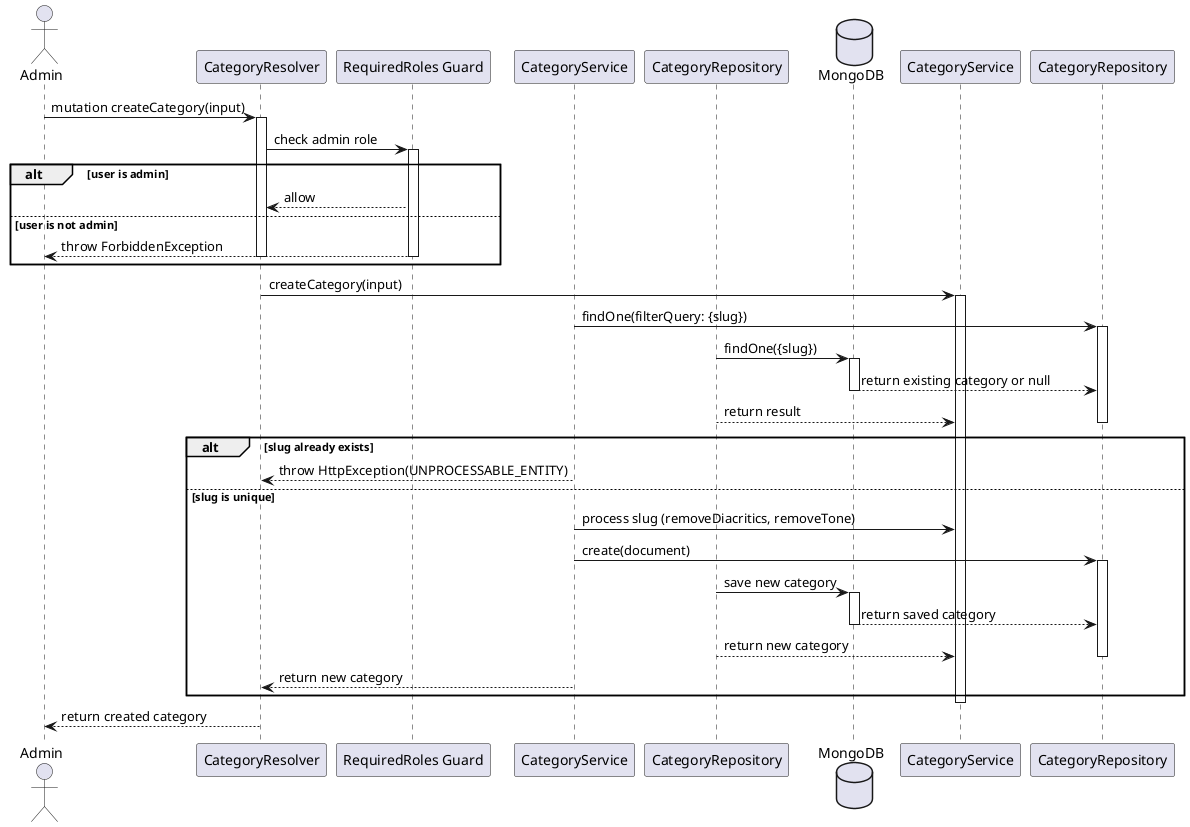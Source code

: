 @startuml Category - Create Category

actor "Admin" as Client
participant "CategoryResolver" as Resolver
participant "RequiredRoles Guard" as Guard
participant "CategoryService" as Service
participant "CategoryRepository" as Repo
database "MongoDB" as DB

Client -> Resolver: mutation createCategory(input)
activate Resolver

Resolver -> Guard: check admin role
activate Guard
alt user is admin
    Guard --> Resolver: allow
else user is not admin
    Guard --> Client: throw ForbiddenException
    deactivate Resolver
    deactivate Guard
end
deactivate Guard

Resolver -> CategoryService: createCategory(input)
activate CategoryService

Service -> CategoryRepository: findOne(filterQuery: {slug})
activate CategoryRepository
Repo -> DB: findOne({slug})
activate DB
DB --> CategoryRepository: return existing category or null
deactivate DB
Repo --> CategoryService: return result
deactivate CategoryRepository

alt slug already exists
    Service --> Resolver: throw HttpException(UNPROCESSABLE_ENTITY)
else slug is unique
    Service -> CategoryService: process slug (removeDiacritics, removeTone)
    
    Service -> CategoryRepository: create(document)
    activate CategoryRepository
    Repo -> DB: save new category
    activate DB
    DB --> CategoryRepository: return saved category
    deactivate DB
    Repo --> CategoryService: return new category
    deactivate CategoryRepository
    
    Service --> Resolver: return new category
end

deactivate CategoryService
Resolver --> Client: return created category
deactivate Resolver

@enduml 